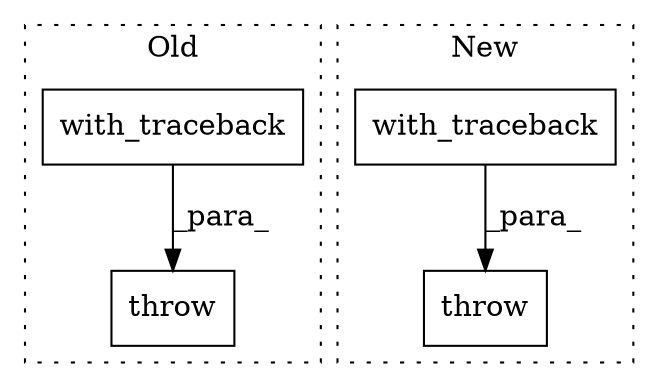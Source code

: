 digraph G {
subgraph cluster0 {
1 [label="with_traceback" a="32" s="4028,4052" l="15,1" shape="box"];
3 [label="throw" a="53" s="3978" l="6" shape="box"];
label = "Old";
style="dotted";
}
subgraph cluster1 {
2 [label="with_traceback" a="32" s="4066,4090" l="15,1" shape="box"];
4 [label="throw" a="53" s="4101" l="6" shape="box"];
label = "New";
style="dotted";
}
1 -> 3 [label="_para_"];
2 -> 4 [label="_para_"];
}